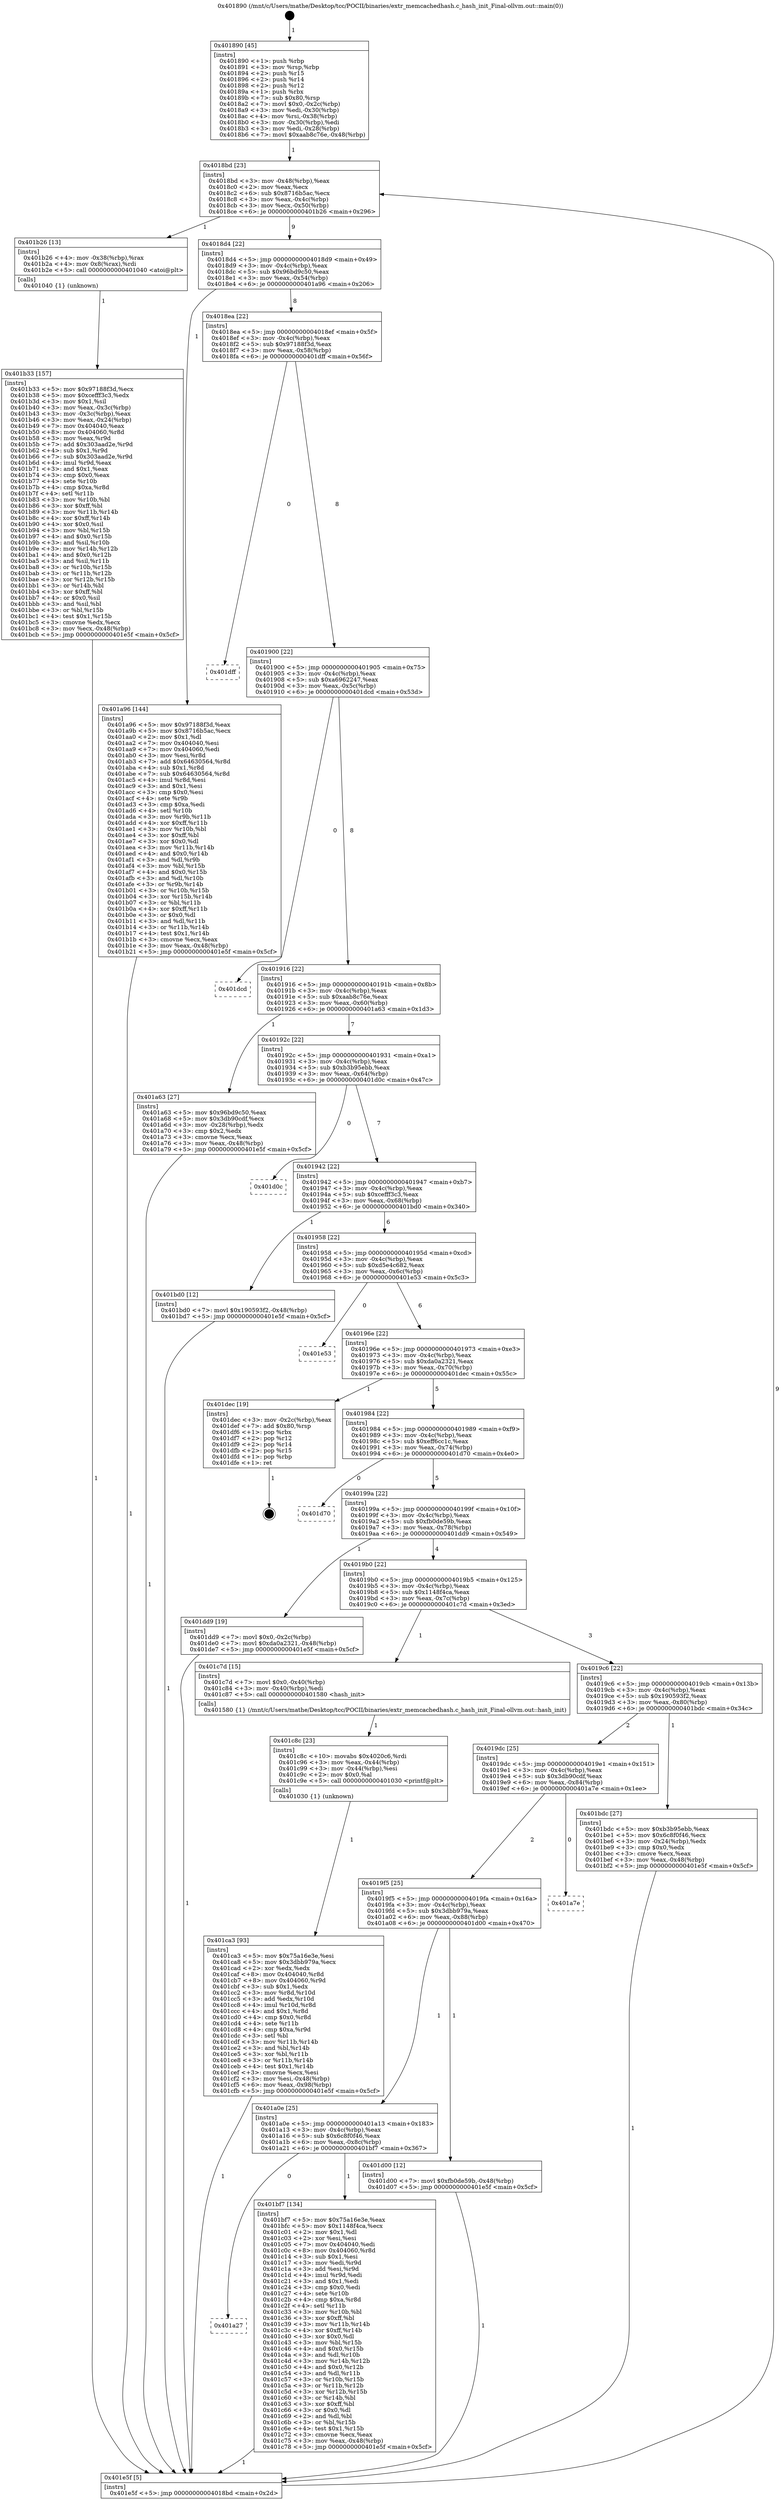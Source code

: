 digraph "0x401890" {
  label = "0x401890 (/mnt/c/Users/mathe/Desktop/tcc/POCII/binaries/extr_memcachedhash.c_hash_init_Final-ollvm.out::main(0))"
  labelloc = "t"
  node[shape=record]

  Entry [label="",width=0.3,height=0.3,shape=circle,fillcolor=black,style=filled]
  "0x4018bd" [label="{
     0x4018bd [23]\l
     | [instrs]\l
     &nbsp;&nbsp;0x4018bd \<+3\>: mov -0x48(%rbp),%eax\l
     &nbsp;&nbsp;0x4018c0 \<+2\>: mov %eax,%ecx\l
     &nbsp;&nbsp;0x4018c2 \<+6\>: sub $0x8716b5ac,%ecx\l
     &nbsp;&nbsp;0x4018c8 \<+3\>: mov %eax,-0x4c(%rbp)\l
     &nbsp;&nbsp;0x4018cb \<+3\>: mov %ecx,-0x50(%rbp)\l
     &nbsp;&nbsp;0x4018ce \<+6\>: je 0000000000401b26 \<main+0x296\>\l
  }"]
  "0x401b26" [label="{
     0x401b26 [13]\l
     | [instrs]\l
     &nbsp;&nbsp;0x401b26 \<+4\>: mov -0x38(%rbp),%rax\l
     &nbsp;&nbsp;0x401b2a \<+4\>: mov 0x8(%rax),%rdi\l
     &nbsp;&nbsp;0x401b2e \<+5\>: call 0000000000401040 \<atoi@plt\>\l
     | [calls]\l
     &nbsp;&nbsp;0x401040 \{1\} (unknown)\l
  }"]
  "0x4018d4" [label="{
     0x4018d4 [22]\l
     | [instrs]\l
     &nbsp;&nbsp;0x4018d4 \<+5\>: jmp 00000000004018d9 \<main+0x49\>\l
     &nbsp;&nbsp;0x4018d9 \<+3\>: mov -0x4c(%rbp),%eax\l
     &nbsp;&nbsp;0x4018dc \<+5\>: sub $0x96bd9c50,%eax\l
     &nbsp;&nbsp;0x4018e1 \<+3\>: mov %eax,-0x54(%rbp)\l
     &nbsp;&nbsp;0x4018e4 \<+6\>: je 0000000000401a96 \<main+0x206\>\l
  }"]
  Exit [label="",width=0.3,height=0.3,shape=circle,fillcolor=black,style=filled,peripheries=2]
  "0x401a96" [label="{
     0x401a96 [144]\l
     | [instrs]\l
     &nbsp;&nbsp;0x401a96 \<+5\>: mov $0x97188f3d,%eax\l
     &nbsp;&nbsp;0x401a9b \<+5\>: mov $0x8716b5ac,%ecx\l
     &nbsp;&nbsp;0x401aa0 \<+2\>: mov $0x1,%dl\l
     &nbsp;&nbsp;0x401aa2 \<+7\>: mov 0x404040,%esi\l
     &nbsp;&nbsp;0x401aa9 \<+7\>: mov 0x404060,%edi\l
     &nbsp;&nbsp;0x401ab0 \<+3\>: mov %esi,%r8d\l
     &nbsp;&nbsp;0x401ab3 \<+7\>: add $0x64630564,%r8d\l
     &nbsp;&nbsp;0x401aba \<+4\>: sub $0x1,%r8d\l
     &nbsp;&nbsp;0x401abe \<+7\>: sub $0x64630564,%r8d\l
     &nbsp;&nbsp;0x401ac5 \<+4\>: imul %r8d,%esi\l
     &nbsp;&nbsp;0x401ac9 \<+3\>: and $0x1,%esi\l
     &nbsp;&nbsp;0x401acc \<+3\>: cmp $0x0,%esi\l
     &nbsp;&nbsp;0x401acf \<+4\>: sete %r9b\l
     &nbsp;&nbsp;0x401ad3 \<+3\>: cmp $0xa,%edi\l
     &nbsp;&nbsp;0x401ad6 \<+4\>: setl %r10b\l
     &nbsp;&nbsp;0x401ada \<+3\>: mov %r9b,%r11b\l
     &nbsp;&nbsp;0x401add \<+4\>: xor $0xff,%r11b\l
     &nbsp;&nbsp;0x401ae1 \<+3\>: mov %r10b,%bl\l
     &nbsp;&nbsp;0x401ae4 \<+3\>: xor $0xff,%bl\l
     &nbsp;&nbsp;0x401ae7 \<+3\>: xor $0x0,%dl\l
     &nbsp;&nbsp;0x401aea \<+3\>: mov %r11b,%r14b\l
     &nbsp;&nbsp;0x401aed \<+4\>: and $0x0,%r14b\l
     &nbsp;&nbsp;0x401af1 \<+3\>: and %dl,%r9b\l
     &nbsp;&nbsp;0x401af4 \<+3\>: mov %bl,%r15b\l
     &nbsp;&nbsp;0x401af7 \<+4\>: and $0x0,%r15b\l
     &nbsp;&nbsp;0x401afb \<+3\>: and %dl,%r10b\l
     &nbsp;&nbsp;0x401afe \<+3\>: or %r9b,%r14b\l
     &nbsp;&nbsp;0x401b01 \<+3\>: or %r10b,%r15b\l
     &nbsp;&nbsp;0x401b04 \<+3\>: xor %r15b,%r14b\l
     &nbsp;&nbsp;0x401b07 \<+3\>: or %bl,%r11b\l
     &nbsp;&nbsp;0x401b0a \<+4\>: xor $0xff,%r11b\l
     &nbsp;&nbsp;0x401b0e \<+3\>: or $0x0,%dl\l
     &nbsp;&nbsp;0x401b11 \<+3\>: and %dl,%r11b\l
     &nbsp;&nbsp;0x401b14 \<+3\>: or %r11b,%r14b\l
     &nbsp;&nbsp;0x401b17 \<+4\>: test $0x1,%r14b\l
     &nbsp;&nbsp;0x401b1b \<+3\>: cmovne %ecx,%eax\l
     &nbsp;&nbsp;0x401b1e \<+3\>: mov %eax,-0x48(%rbp)\l
     &nbsp;&nbsp;0x401b21 \<+5\>: jmp 0000000000401e5f \<main+0x5cf\>\l
  }"]
  "0x4018ea" [label="{
     0x4018ea [22]\l
     | [instrs]\l
     &nbsp;&nbsp;0x4018ea \<+5\>: jmp 00000000004018ef \<main+0x5f\>\l
     &nbsp;&nbsp;0x4018ef \<+3\>: mov -0x4c(%rbp),%eax\l
     &nbsp;&nbsp;0x4018f2 \<+5\>: sub $0x97188f3d,%eax\l
     &nbsp;&nbsp;0x4018f7 \<+3\>: mov %eax,-0x58(%rbp)\l
     &nbsp;&nbsp;0x4018fa \<+6\>: je 0000000000401dff \<main+0x56f\>\l
  }"]
  "0x401ca3" [label="{
     0x401ca3 [93]\l
     | [instrs]\l
     &nbsp;&nbsp;0x401ca3 \<+5\>: mov $0x75a16e3e,%esi\l
     &nbsp;&nbsp;0x401ca8 \<+5\>: mov $0x3dbb979a,%ecx\l
     &nbsp;&nbsp;0x401cad \<+2\>: xor %edx,%edx\l
     &nbsp;&nbsp;0x401caf \<+8\>: mov 0x404040,%r8d\l
     &nbsp;&nbsp;0x401cb7 \<+8\>: mov 0x404060,%r9d\l
     &nbsp;&nbsp;0x401cbf \<+3\>: sub $0x1,%edx\l
     &nbsp;&nbsp;0x401cc2 \<+3\>: mov %r8d,%r10d\l
     &nbsp;&nbsp;0x401cc5 \<+3\>: add %edx,%r10d\l
     &nbsp;&nbsp;0x401cc8 \<+4\>: imul %r10d,%r8d\l
     &nbsp;&nbsp;0x401ccc \<+4\>: and $0x1,%r8d\l
     &nbsp;&nbsp;0x401cd0 \<+4\>: cmp $0x0,%r8d\l
     &nbsp;&nbsp;0x401cd4 \<+4\>: sete %r11b\l
     &nbsp;&nbsp;0x401cd8 \<+4\>: cmp $0xa,%r9d\l
     &nbsp;&nbsp;0x401cdc \<+3\>: setl %bl\l
     &nbsp;&nbsp;0x401cdf \<+3\>: mov %r11b,%r14b\l
     &nbsp;&nbsp;0x401ce2 \<+3\>: and %bl,%r14b\l
     &nbsp;&nbsp;0x401ce5 \<+3\>: xor %bl,%r11b\l
     &nbsp;&nbsp;0x401ce8 \<+3\>: or %r11b,%r14b\l
     &nbsp;&nbsp;0x401ceb \<+4\>: test $0x1,%r14b\l
     &nbsp;&nbsp;0x401cef \<+3\>: cmovne %ecx,%esi\l
     &nbsp;&nbsp;0x401cf2 \<+3\>: mov %esi,-0x48(%rbp)\l
     &nbsp;&nbsp;0x401cf5 \<+6\>: mov %eax,-0x98(%rbp)\l
     &nbsp;&nbsp;0x401cfb \<+5\>: jmp 0000000000401e5f \<main+0x5cf\>\l
  }"]
  "0x401dff" [label="{
     0x401dff\l
  }", style=dashed]
  "0x401900" [label="{
     0x401900 [22]\l
     | [instrs]\l
     &nbsp;&nbsp;0x401900 \<+5\>: jmp 0000000000401905 \<main+0x75\>\l
     &nbsp;&nbsp;0x401905 \<+3\>: mov -0x4c(%rbp),%eax\l
     &nbsp;&nbsp;0x401908 \<+5\>: sub $0xa6962247,%eax\l
     &nbsp;&nbsp;0x40190d \<+3\>: mov %eax,-0x5c(%rbp)\l
     &nbsp;&nbsp;0x401910 \<+6\>: je 0000000000401dcd \<main+0x53d\>\l
  }"]
  "0x401c8c" [label="{
     0x401c8c [23]\l
     | [instrs]\l
     &nbsp;&nbsp;0x401c8c \<+10\>: movabs $0x4020c6,%rdi\l
     &nbsp;&nbsp;0x401c96 \<+3\>: mov %eax,-0x44(%rbp)\l
     &nbsp;&nbsp;0x401c99 \<+3\>: mov -0x44(%rbp),%esi\l
     &nbsp;&nbsp;0x401c9c \<+2\>: mov $0x0,%al\l
     &nbsp;&nbsp;0x401c9e \<+5\>: call 0000000000401030 \<printf@plt\>\l
     | [calls]\l
     &nbsp;&nbsp;0x401030 \{1\} (unknown)\l
  }"]
  "0x401dcd" [label="{
     0x401dcd\l
  }", style=dashed]
  "0x401916" [label="{
     0x401916 [22]\l
     | [instrs]\l
     &nbsp;&nbsp;0x401916 \<+5\>: jmp 000000000040191b \<main+0x8b\>\l
     &nbsp;&nbsp;0x40191b \<+3\>: mov -0x4c(%rbp),%eax\l
     &nbsp;&nbsp;0x40191e \<+5\>: sub $0xaab8c76e,%eax\l
     &nbsp;&nbsp;0x401923 \<+3\>: mov %eax,-0x60(%rbp)\l
     &nbsp;&nbsp;0x401926 \<+6\>: je 0000000000401a63 \<main+0x1d3\>\l
  }"]
  "0x401a27" [label="{
     0x401a27\l
  }", style=dashed]
  "0x401a63" [label="{
     0x401a63 [27]\l
     | [instrs]\l
     &nbsp;&nbsp;0x401a63 \<+5\>: mov $0x96bd9c50,%eax\l
     &nbsp;&nbsp;0x401a68 \<+5\>: mov $0x3db90cdf,%ecx\l
     &nbsp;&nbsp;0x401a6d \<+3\>: mov -0x28(%rbp),%edx\l
     &nbsp;&nbsp;0x401a70 \<+3\>: cmp $0x2,%edx\l
     &nbsp;&nbsp;0x401a73 \<+3\>: cmovne %ecx,%eax\l
     &nbsp;&nbsp;0x401a76 \<+3\>: mov %eax,-0x48(%rbp)\l
     &nbsp;&nbsp;0x401a79 \<+5\>: jmp 0000000000401e5f \<main+0x5cf\>\l
  }"]
  "0x40192c" [label="{
     0x40192c [22]\l
     | [instrs]\l
     &nbsp;&nbsp;0x40192c \<+5\>: jmp 0000000000401931 \<main+0xa1\>\l
     &nbsp;&nbsp;0x401931 \<+3\>: mov -0x4c(%rbp),%eax\l
     &nbsp;&nbsp;0x401934 \<+5\>: sub $0xb3b95ebb,%eax\l
     &nbsp;&nbsp;0x401939 \<+3\>: mov %eax,-0x64(%rbp)\l
     &nbsp;&nbsp;0x40193c \<+6\>: je 0000000000401d0c \<main+0x47c\>\l
  }"]
  "0x401e5f" [label="{
     0x401e5f [5]\l
     | [instrs]\l
     &nbsp;&nbsp;0x401e5f \<+5\>: jmp 00000000004018bd \<main+0x2d\>\l
  }"]
  "0x401890" [label="{
     0x401890 [45]\l
     | [instrs]\l
     &nbsp;&nbsp;0x401890 \<+1\>: push %rbp\l
     &nbsp;&nbsp;0x401891 \<+3\>: mov %rsp,%rbp\l
     &nbsp;&nbsp;0x401894 \<+2\>: push %r15\l
     &nbsp;&nbsp;0x401896 \<+2\>: push %r14\l
     &nbsp;&nbsp;0x401898 \<+2\>: push %r12\l
     &nbsp;&nbsp;0x40189a \<+1\>: push %rbx\l
     &nbsp;&nbsp;0x40189b \<+7\>: sub $0x80,%rsp\l
     &nbsp;&nbsp;0x4018a2 \<+7\>: movl $0x0,-0x2c(%rbp)\l
     &nbsp;&nbsp;0x4018a9 \<+3\>: mov %edi,-0x30(%rbp)\l
     &nbsp;&nbsp;0x4018ac \<+4\>: mov %rsi,-0x38(%rbp)\l
     &nbsp;&nbsp;0x4018b0 \<+3\>: mov -0x30(%rbp),%edi\l
     &nbsp;&nbsp;0x4018b3 \<+3\>: mov %edi,-0x28(%rbp)\l
     &nbsp;&nbsp;0x4018b6 \<+7\>: movl $0xaab8c76e,-0x48(%rbp)\l
  }"]
  "0x401b33" [label="{
     0x401b33 [157]\l
     | [instrs]\l
     &nbsp;&nbsp;0x401b33 \<+5\>: mov $0x97188f3d,%ecx\l
     &nbsp;&nbsp;0x401b38 \<+5\>: mov $0xcefff3c3,%edx\l
     &nbsp;&nbsp;0x401b3d \<+3\>: mov $0x1,%sil\l
     &nbsp;&nbsp;0x401b40 \<+3\>: mov %eax,-0x3c(%rbp)\l
     &nbsp;&nbsp;0x401b43 \<+3\>: mov -0x3c(%rbp),%eax\l
     &nbsp;&nbsp;0x401b46 \<+3\>: mov %eax,-0x24(%rbp)\l
     &nbsp;&nbsp;0x401b49 \<+7\>: mov 0x404040,%eax\l
     &nbsp;&nbsp;0x401b50 \<+8\>: mov 0x404060,%r8d\l
     &nbsp;&nbsp;0x401b58 \<+3\>: mov %eax,%r9d\l
     &nbsp;&nbsp;0x401b5b \<+7\>: add $0x303aad2e,%r9d\l
     &nbsp;&nbsp;0x401b62 \<+4\>: sub $0x1,%r9d\l
     &nbsp;&nbsp;0x401b66 \<+7\>: sub $0x303aad2e,%r9d\l
     &nbsp;&nbsp;0x401b6d \<+4\>: imul %r9d,%eax\l
     &nbsp;&nbsp;0x401b71 \<+3\>: and $0x1,%eax\l
     &nbsp;&nbsp;0x401b74 \<+3\>: cmp $0x0,%eax\l
     &nbsp;&nbsp;0x401b77 \<+4\>: sete %r10b\l
     &nbsp;&nbsp;0x401b7b \<+4\>: cmp $0xa,%r8d\l
     &nbsp;&nbsp;0x401b7f \<+4\>: setl %r11b\l
     &nbsp;&nbsp;0x401b83 \<+3\>: mov %r10b,%bl\l
     &nbsp;&nbsp;0x401b86 \<+3\>: xor $0xff,%bl\l
     &nbsp;&nbsp;0x401b89 \<+3\>: mov %r11b,%r14b\l
     &nbsp;&nbsp;0x401b8c \<+4\>: xor $0xff,%r14b\l
     &nbsp;&nbsp;0x401b90 \<+4\>: xor $0x0,%sil\l
     &nbsp;&nbsp;0x401b94 \<+3\>: mov %bl,%r15b\l
     &nbsp;&nbsp;0x401b97 \<+4\>: and $0x0,%r15b\l
     &nbsp;&nbsp;0x401b9b \<+3\>: and %sil,%r10b\l
     &nbsp;&nbsp;0x401b9e \<+3\>: mov %r14b,%r12b\l
     &nbsp;&nbsp;0x401ba1 \<+4\>: and $0x0,%r12b\l
     &nbsp;&nbsp;0x401ba5 \<+3\>: and %sil,%r11b\l
     &nbsp;&nbsp;0x401ba8 \<+3\>: or %r10b,%r15b\l
     &nbsp;&nbsp;0x401bab \<+3\>: or %r11b,%r12b\l
     &nbsp;&nbsp;0x401bae \<+3\>: xor %r12b,%r15b\l
     &nbsp;&nbsp;0x401bb1 \<+3\>: or %r14b,%bl\l
     &nbsp;&nbsp;0x401bb4 \<+3\>: xor $0xff,%bl\l
     &nbsp;&nbsp;0x401bb7 \<+4\>: or $0x0,%sil\l
     &nbsp;&nbsp;0x401bbb \<+3\>: and %sil,%bl\l
     &nbsp;&nbsp;0x401bbe \<+3\>: or %bl,%r15b\l
     &nbsp;&nbsp;0x401bc1 \<+4\>: test $0x1,%r15b\l
     &nbsp;&nbsp;0x401bc5 \<+3\>: cmovne %edx,%ecx\l
     &nbsp;&nbsp;0x401bc8 \<+3\>: mov %ecx,-0x48(%rbp)\l
     &nbsp;&nbsp;0x401bcb \<+5\>: jmp 0000000000401e5f \<main+0x5cf\>\l
  }"]
  "0x401bf7" [label="{
     0x401bf7 [134]\l
     | [instrs]\l
     &nbsp;&nbsp;0x401bf7 \<+5\>: mov $0x75a16e3e,%eax\l
     &nbsp;&nbsp;0x401bfc \<+5\>: mov $0x1148f4ca,%ecx\l
     &nbsp;&nbsp;0x401c01 \<+2\>: mov $0x1,%dl\l
     &nbsp;&nbsp;0x401c03 \<+2\>: xor %esi,%esi\l
     &nbsp;&nbsp;0x401c05 \<+7\>: mov 0x404040,%edi\l
     &nbsp;&nbsp;0x401c0c \<+8\>: mov 0x404060,%r8d\l
     &nbsp;&nbsp;0x401c14 \<+3\>: sub $0x1,%esi\l
     &nbsp;&nbsp;0x401c17 \<+3\>: mov %edi,%r9d\l
     &nbsp;&nbsp;0x401c1a \<+3\>: add %esi,%r9d\l
     &nbsp;&nbsp;0x401c1d \<+4\>: imul %r9d,%edi\l
     &nbsp;&nbsp;0x401c21 \<+3\>: and $0x1,%edi\l
     &nbsp;&nbsp;0x401c24 \<+3\>: cmp $0x0,%edi\l
     &nbsp;&nbsp;0x401c27 \<+4\>: sete %r10b\l
     &nbsp;&nbsp;0x401c2b \<+4\>: cmp $0xa,%r8d\l
     &nbsp;&nbsp;0x401c2f \<+4\>: setl %r11b\l
     &nbsp;&nbsp;0x401c33 \<+3\>: mov %r10b,%bl\l
     &nbsp;&nbsp;0x401c36 \<+3\>: xor $0xff,%bl\l
     &nbsp;&nbsp;0x401c39 \<+3\>: mov %r11b,%r14b\l
     &nbsp;&nbsp;0x401c3c \<+4\>: xor $0xff,%r14b\l
     &nbsp;&nbsp;0x401c40 \<+3\>: xor $0x0,%dl\l
     &nbsp;&nbsp;0x401c43 \<+3\>: mov %bl,%r15b\l
     &nbsp;&nbsp;0x401c46 \<+4\>: and $0x0,%r15b\l
     &nbsp;&nbsp;0x401c4a \<+3\>: and %dl,%r10b\l
     &nbsp;&nbsp;0x401c4d \<+3\>: mov %r14b,%r12b\l
     &nbsp;&nbsp;0x401c50 \<+4\>: and $0x0,%r12b\l
     &nbsp;&nbsp;0x401c54 \<+3\>: and %dl,%r11b\l
     &nbsp;&nbsp;0x401c57 \<+3\>: or %r10b,%r15b\l
     &nbsp;&nbsp;0x401c5a \<+3\>: or %r11b,%r12b\l
     &nbsp;&nbsp;0x401c5d \<+3\>: xor %r12b,%r15b\l
     &nbsp;&nbsp;0x401c60 \<+3\>: or %r14b,%bl\l
     &nbsp;&nbsp;0x401c63 \<+3\>: xor $0xff,%bl\l
     &nbsp;&nbsp;0x401c66 \<+3\>: or $0x0,%dl\l
     &nbsp;&nbsp;0x401c69 \<+2\>: and %dl,%bl\l
     &nbsp;&nbsp;0x401c6b \<+3\>: or %bl,%r15b\l
     &nbsp;&nbsp;0x401c6e \<+4\>: test $0x1,%r15b\l
     &nbsp;&nbsp;0x401c72 \<+3\>: cmovne %ecx,%eax\l
     &nbsp;&nbsp;0x401c75 \<+3\>: mov %eax,-0x48(%rbp)\l
     &nbsp;&nbsp;0x401c78 \<+5\>: jmp 0000000000401e5f \<main+0x5cf\>\l
  }"]
  "0x401d0c" [label="{
     0x401d0c\l
  }", style=dashed]
  "0x401942" [label="{
     0x401942 [22]\l
     | [instrs]\l
     &nbsp;&nbsp;0x401942 \<+5\>: jmp 0000000000401947 \<main+0xb7\>\l
     &nbsp;&nbsp;0x401947 \<+3\>: mov -0x4c(%rbp),%eax\l
     &nbsp;&nbsp;0x40194a \<+5\>: sub $0xcefff3c3,%eax\l
     &nbsp;&nbsp;0x40194f \<+3\>: mov %eax,-0x68(%rbp)\l
     &nbsp;&nbsp;0x401952 \<+6\>: je 0000000000401bd0 \<main+0x340\>\l
  }"]
  "0x401a0e" [label="{
     0x401a0e [25]\l
     | [instrs]\l
     &nbsp;&nbsp;0x401a0e \<+5\>: jmp 0000000000401a13 \<main+0x183\>\l
     &nbsp;&nbsp;0x401a13 \<+3\>: mov -0x4c(%rbp),%eax\l
     &nbsp;&nbsp;0x401a16 \<+5\>: sub $0x6c8f0f46,%eax\l
     &nbsp;&nbsp;0x401a1b \<+6\>: mov %eax,-0x8c(%rbp)\l
     &nbsp;&nbsp;0x401a21 \<+6\>: je 0000000000401bf7 \<main+0x367\>\l
  }"]
  "0x401bd0" [label="{
     0x401bd0 [12]\l
     | [instrs]\l
     &nbsp;&nbsp;0x401bd0 \<+7\>: movl $0x190593f2,-0x48(%rbp)\l
     &nbsp;&nbsp;0x401bd7 \<+5\>: jmp 0000000000401e5f \<main+0x5cf\>\l
  }"]
  "0x401958" [label="{
     0x401958 [22]\l
     | [instrs]\l
     &nbsp;&nbsp;0x401958 \<+5\>: jmp 000000000040195d \<main+0xcd\>\l
     &nbsp;&nbsp;0x40195d \<+3\>: mov -0x4c(%rbp),%eax\l
     &nbsp;&nbsp;0x401960 \<+5\>: sub $0xd5e4c682,%eax\l
     &nbsp;&nbsp;0x401965 \<+3\>: mov %eax,-0x6c(%rbp)\l
     &nbsp;&nbsp;0x401968 \<+6\>: je 0000000000401e53 \<main+0x5c3\>\l
  }"]
  "0x401d00" [label="{
     0x401d00 [12]\l
     | [instrs]\l
     &nbsp;&nbsp;0x401d00 \<+7\>: movl $0xfb0de59b,-0x48(%rbp)\l
     &nbsp;&nbsp;0x401d07 \<+5\>: jmp 0000000000401e5f \<main+0x5cf\>\l
  }"]
  "0x401e53" [label="{
     0x401e53\l
  }", style=dashed]
  "0x40196e" [label="{
     0x40196e [22]\l
     | [instrs]\l
     &nbsp;&nbsp;0x40196e \<+5\>: jmp 0000000000401973 \<main+0xe3\>\l
     &nbsp;&nbsp;0x401973 \<+3\>: mov -0x4c(%rbp),%eax\l
     &nbsp;&nbsp;0x401976 \<+5\>: sub $0xda0a2321,%eax\l
     &nbsp;&nbsp;0x40197b \<+3\>: mov %eax,-0x70(%rbp)\l
     &nbsp;&nbsp;0x40197e \<+6\>: je 0000000000401dec \<main+0x55c\>\l
  }"]
  "0x4019f5" [label="{
     0x4019f5 [25]\l
     | [instrs]\l
     &nbsp;&nbsp;0x4019f5 \<+5\>: jmp 00000000004019fa \<main+0x16a\>\l
     &nbsp;&nbsp;0x4019fa \<+3\>: mov -0x4c(%rbp),%eax\l
     &nbsp;&nbsp;0x4019fd \<+5\>: sub $0x3dbb979a,%eax\l
     &nbsp;&nbsp;0x401a02 \<+6\>: mov %eax,-0x88(%rbp)\l
     &nbsp;&nbsp;0x401a08 \<+6\>: je 0000000000401d00 \<main+0x470\>\l
  }"]
  "0x401dec" [label="{
     0x401dec [19]\l
     | [instrs]\l
     &nbsp;&nbsp;0x401dec \<+3\>: mov -0x2c(%rbp),%eax\l
     &nbsp;&nbsp;0x401def \<+7\>: add $0x80,%rsp\l
     &nbsp;&nbsp;0x401df6 \<+1\>: pop %rbx\l
     &nbsp;&nbsp;0x401df7 \<+2\>: pop %r12\l
     &nbsp;&nbsp;0x401df9 \<+2\>: pop %r14\l
     &nbsp;&nbsp;0x401dfb \<+2\>: pop %r15\l
     &nbsp;&nbsp;0x401dfd \<+1\>: pop %rbp\l
     &nbsp;&nbsp;0x401dfe \<+1\>: ret\l
  }"]
  "0x401984" [label="{
     0x401984 [22]\l
     | [instrs]\l
     &nbsp;&nbsp;0x401984 \<+5\>: jmp 0000000000401989 \<main+0xf9\>\l
     &nbsp;&nbsp;0x401989 \<+3\>: mov -0x4c(%rbp),%eax\l
     &nbsp;&nbsp;0x40198c \<+5\>: sub $0xeff6cc1c,%eax\l
     &nbsp;&nbsp;0x401991 \<+3\>: mov %eax,-0x74(%rbp)\l
     &nbsp;&nbsp;0x401994 \<+6\>: je 0000000000401d70 \<main+0x4e0\>\l
  }"]
  "0x401a7e" [label="{
     0x401a7e\l
  }", style=dashed]
  "0x401d70" [label="{
     0x401d70\l
  }", style=dashed]
  "0x40199a" [label="{
     0x40199a [22]\l
     | [instrs]\l
     &nbsp;&nbsp;0x40199a \<+5\>: jmp 000000000040199f \<main+0x10f\>\l
     &nbsp;&nbsp;0x40199f \<+3\>: mov -0x4c(%rbp),%eax\l
     &nbsp;&nbsp;0x4019a2 \<+5\>: sub $0xfb0de59b,%eax\l
     &nbsp;&nbsp;0x4019a7 \<+3\>: mov %eax,-0x78(%rbp)\l
     &nbsp;&nbsp;0x4019aa \<+6\>: je 0000000000401dd9 \<main+0x549\>\l
  }"]
  "0x4019dc" [label="{
     0x4019dc [25]\l
     | [instrs]\l
     &nbsp;&nbsp;0x4019dc \<+5\>: jmp 00000000004019e1 \<main+0x151\>\l
     &nbsp;&nbsp;0x4019e1 \<+3\>: mov -0x4c(%rbp),%eax\l
     &nbsp;&nbsp;0x4019e4 \<+5\>: sub $0x3db90cdf,%eax\l
     &nbsp;&nbsp;0x4019e9 \<+6\>: mov %eax,-0x84(%rbp)\l
     &nbsp;&nbsp;0x4019ef \<+6\>: je 0000000000401a7e \<main+0x1ee\>\l
  }"]
  "0x401dd9" [label="{
     0x401dd9 [19]\l
     | [instrs]\l
     &nbsp;&nbsp;0x401dd9 \<+7\>: movl $0x0,-0x2c(%rbp)\l
     &nbsp;&nbsp;0x401de0 \<+7\>: movl $0xda0a2321,-0x48(%rbp)\l
     &nbsp;&nbsp;0x401de7 \<+5\>: jmp 0000000000401e5f \<main+0x5cf\>\l
  }"]
  "0x4019b0" [label="{
     0x4019b0 [22]\l
     | [instrs]\l
     &nbsp;&nbsp;0x4019b0 \<+5\>: jmp 00000000004019b5 \<main+0x125\>\l
     &nbsp;&nbsp;0x4019b5 \<+3\>: mov -0x4c(%rbp),%eax\l
     &nbsp;&nbsp;0x4019b8 \<+5\>: sub $0x1148f4ca,%eax\l
     &nbsp;&nbsp;0x4019bd \<+3\>: mov %eax,-0x7c(%rbp)\l
     &nbsp;&nbsp;0x4019c0 \<+6\>: je 0000000000401c7d \<main+0x3ed\>\l
  }"]
  "0x401bdc" [label="{
     0x401bdc [27]\l
     | [instrs]\l
     &nbsp;&nbsp;0x401bdc \<+5\>: mov $0xb3b95ebb,%eax\l
     &nbsp;&nbsp;0x401be1 \<+5\>: mov $0x6c8f0f46,%ecx\l
     &nbsp;&nbsp;0x401be6 \<+3\>: mov -0x24(%rbp),%edx\l
     &nbsp;&nbsp;0x401be9 \<+3\>: cmp $0x0,%edx\l
     &nbsp;&nbsp;0x401bec \<+3\>: cmove %ecx,%eax\l
     &nbsp;&nbsp;0x401bef \<+3\>: mov %eax,-0x48(%rbp)\l
     &nbsp;&nbsp;0x401bf2 \<+5\>: jmp 0000000000401e5f \<main+0x5cf\>\l
  }"]
  "0x401c7d" [label="{
     0x401c7d [15]\l
     | [instrs]\l
     &nbsp;&nbsp;0x401c7d \<+7\>: movl $0x0,-0x40(%rbp)\l
     &nbsp;&nbsp;0x401c84 \<+3\>: mov -0x40(%rbp),%edi\l
     &nbsp;&nbsp;0x401c87 \<+5\>: call 0000000000401580 \<hash_init\>\l
     | [calls]\l
     &nbsp;&nbsp;0x401580 \{1\} (/mnt/c/Users/mathe/Desktop/tcc/POCII/binaries/extr_memcachedhash.c_hash_init_Final-ollvm.out::hash_init)\l
  }"]
  "0x4019c6" [label="{
     0x4019c6 [22]\l
     | [instrs]\l
     &nbsp;&nbsp;0x4019c6 \<+5\>: jmp 00000000004019cb \<main+0x13b\>\l
     &nbsp;&nbsp;0x4019cb \<+3\>: mov -0x4c(%rbp),%eax\l
     &nbsp;&nbsp;0x4019ce \<+5\>: sub $0x190593f2,%eax\l
     &nbsp;&nbsp;0x4019d3 \<+3\>: mov %eax,-0x80(%rbp)\l
     &nbsp;&nbsp;0x4019d6 \<+6\>: je 0000000000401bdc \<main+0x34c\>\l
  }"]
  Entry -> "0x401890" [label=" 1"]
  "0x4018bd" -> "0x401b26" [label=" 1"]
  "0x4018bd" -> "0x4018d4" [label=" 9"]
  "0x401dec" -> Exit [label=" 1"]
  "0x4018d4" -> "0x401a96" [label=" 1"]
  "0x4018d4" -> "0x4018ea" [label=" 8"]
  "0x401dd9" -> "0x401e5f" [label=" 1"]
  "0x4018ea" -> "0x401dff" [label=" 0"]
  "0x4018ea" -> "0x401900" [label=" 8"]
  "0x401d00" -> "0x401e5f" [label=" 1"]
  "0x401900" -> "0x401dcd" [label=" 0"]
  "0x401900" -> "0x401916" [label=" 8"]
  "0x401ca3" -> "0x401e5f" [label=" 1"]
  "0x401916" -> "0x401a63" [label=" 1"]
  "0x401916" -> "0x40192c" [label=" 7"]
  "0x401a63" -> "0x401e5f" [label=" 1"]
  "0x401890" -> "0x4018bd" [label=" 1"]
  "0x401e5f" -> "0x4018bd" [label=" 9"]
  "0x401a96" -> "0x401e5f" [label=" 1"]
  "0x401b26" -> "0x401b33" [label=" 1"]
  "0x401b33" -> "0x401e5f" [label=" 1"]
  "0x401c8c" -> "0x401ca3" [label=" 1"]
  "0x40192c" -> "0x401d0c" [label=" 0"]
  "0x40192c" -> "0x401942" [label=" 7"]
  "0x401c7d" -> "0x401c8c" [label=" 1"]
  "0x401942" -> "0x401bd0" [label=" 1"]
  "0x401942" -> "0x401958" [label=" 6"]
  "0x401bd0" -> "0x401e5f" [label=" 1"]
  "0x401a0e" -> "0x401a27" [label=" 0"]
  "0x401958" -> "0x401e53" [label=" 0"]
  "0x401958" -> "0x40196e" [label=" 6"]
  "0x401a0e" -> "0x401bf7" [label=" 1"]
  "0x40196e" -> "0x401dec" [label=" 1"]
  "0x40196e" -> "0x401984" [label=" 5"]
  "0x4019f5" -> "0x401a0e" [label=" 1"]
  "0x401984" -> "0x401d70" [label=" 0"]
  "0x401984" -> "0x40199a" [label=" 5"]
  "0x4019f5" -> "0x401d00" [label=" 1"]
  "0x40199a" -> "0x401dd9" [label=" 1"]
  "0x40199a" -> "0x4019b0" [label=" 4"]
  "0x4019dc" -> "0x4019f5" [label=" 2"]
  "0x4019b0" -> "0x401c7d" [label=" 1"]
  "0x4019b0" -> "0x4019c6" [label=" 3"]
  "0x4019dc" -> "0x401a7e" [label=" 0"]
  "0x4019c6" -> "0x401bdc" [label=" 1"]
  "0x4019c6" -> "0x4019dc" [label=" 2"]
  "0x401bdc" -> "0x401e5f" [label=" 1"]
  "0x401bf7" -> "0x401e5f" [label=" 1"]
}
